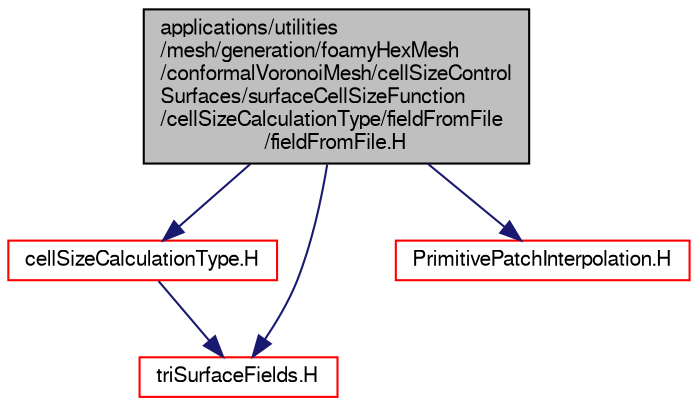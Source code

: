digraph "applications/utilities/mesh/generation/foamyHexMesh/conformalVoronoiMesh/cellSizeControlSurfaces/surfaceCellSizeFunction/cellSizeCalculationType/fieldFromFile/fieldFromFile.H"
{
  bgcolor="transparent";
  edge [fontname="FreeSans",fontsize="10",labelfontname="FreeSans",labelfontsize="10"];
  node [fontname="FreeSans",fontsize="10",shape=record];
  Node0 [label="applications/utilities\l/mesh/generation/foamyHexMesh\l/conformalVoronoiMesh/cellSizeControl\lSurfaces/surfaceCellSizeFunction\l/cellSizeCalculationType/fieldFromFile\l/fieldFromFile.H",height=0.2,width=0.4,color="black", fillcolor="grey75", style="filled", fontcolor="black"];
  Node0 -> Node1 [color="midnightblue",fontsize="10",style="solid",fontname="FreeSans"];
  Node1 [label="cellSizeCalculationType.H",height=0.2,width=0.4,color="red",URL="$a18143.html"];
  Node1 -> Node56 [color="midnightblue",fontsize="10",style="solid",fontname="FreeSans"];
  Node56 [label="triSurfaceFields.H",height=0.2,width=0.4,color="red",URL="$a17033.html",tooltip="Fields for triSurface. "];
  Node0 -> Node56 [color="midnightblue",fontsize="10",style="solid",fontname="FreeSans"];
  Node0 -> Node204 [color="midnightblue",fontsize="10",style="solid",fontname="FreeSans"];
  Node204 [label="PrimitivePatchInterpolation.H",height=0.2,width=0.4,color="red",URL="$a10496.html"];
}
